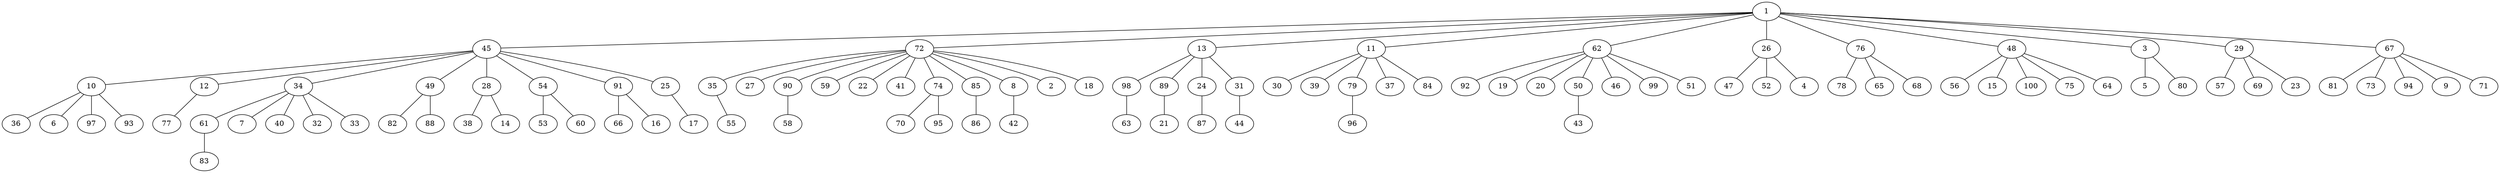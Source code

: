 graph arbol_BFS_G_1 {
    1;
    45;
    72;
    13;
    11;
    62;
    26;
    76;
    48;
    3;
    29;
    67;
    10;
    12;
    34;
    49;
    28;
    54;
    91;
    25;
    35;
    27;
    90;
    59;
    22;
    41;
    74;
    85;
    8;
    2;
    18;
    98;
    89;
    24;
    31;
    30;
    39;
    79;
    37;
    84;
    92;
    19;
    20;
    50;
    46;
    99;
    51;
    47;
    52;
    4;
    78;
    65;
    68;
    56;
    15;
    100;
    75;
    64;
    5;
    80;
    57;
    69;
    23;
    81;
    73;
    94;
    9;
    71;
    36;
    6;
    97;
    93;
    77;
    61;
    7;
    40;
    32;
    33;
    82;
    88;
    38;
    14;
    53;
    60;
    66;
    16;
    17;
    55;
    58;
    70;
    95;
    86;
    42;
    63;
    21;
    87;
    44;
    96;
    43;
    83;
    1 -- 45;
    1 -- 72;
    1 -- 13;
    1 -- 11;
    1 -- 62;
    1 -- 26;
    1 -- 76;
    1 -- 48;
    1 -- 3;
    1 -- 29;
    1 -- 67;
    45 -- 10;
    45 -- 12;
    45 -- 34;
    45 -- 49;
    45 -- 28;
    45 -- 54;
    45 -- 91;
    45 -- 25;
    72 -- 35;
    72 -- 27;
    72 -- 90;
    72 -- 59;
    72 -- 22;
    72 -- 41;
    72 -- 74;
    72 -- 85;
    72 -- 8;
    72 -- 2;
    72 -- 18;
    13 -- 98;
    13 -- 89;
    13 -- 24;
    13 -- 31;
    11 -- 30;
    11 -- 39;
    11 -- 79;
    11 -- 37;
    11 -- 84;
    62 -- 92;
    62 -- 19;
    62 -- 20;
    62 -- 50;
    62 -- 46;
    62 -- 99;
    62 -- 51;
    26 -- 47;
    26 -- 52;
    26 -- 4;
    76 -- 78;
    76 -- 65;
    76 -- 68;
    48 -- 56;
    48 -- 15;
    48 -- 100;
    48 -- 75;
    48 -- 64;
    3 -- 5;
    3 -- 80;
    29 -- 57;
    29 -- 69;
    29 -- 23;
    67 -- 81;
    67 -- 73;
    67 -- 94;
    67 -- 9;
    67 -- 71;
    10 -- 36;
    10 -- 6;
    10 -- 97;
    10 -- 93;
    12 -- 77;
    34 -- 61;
    34 -- 7;
    34 -- 40;
    34 -- 32;
    34 -- 33;
    49 -- 82;
    49 -- 88;
    28 -- 38;
    28 -- 14;
    54 -- 53;
    54 -- 60;
    91 -- 66;
    91 -- 16;
    25 -- 17;
    35 -- 55;
    90 -- 58;
    74 -- 70;
    74 -- 95;
    85 -- 86;
    8 -- 42;
    98 -- 63;
    89 -- 21;
    24 -- 87;
    31 -- 44;
    79 -- 96;
    50 -- 43;
    61 -- 83;
}